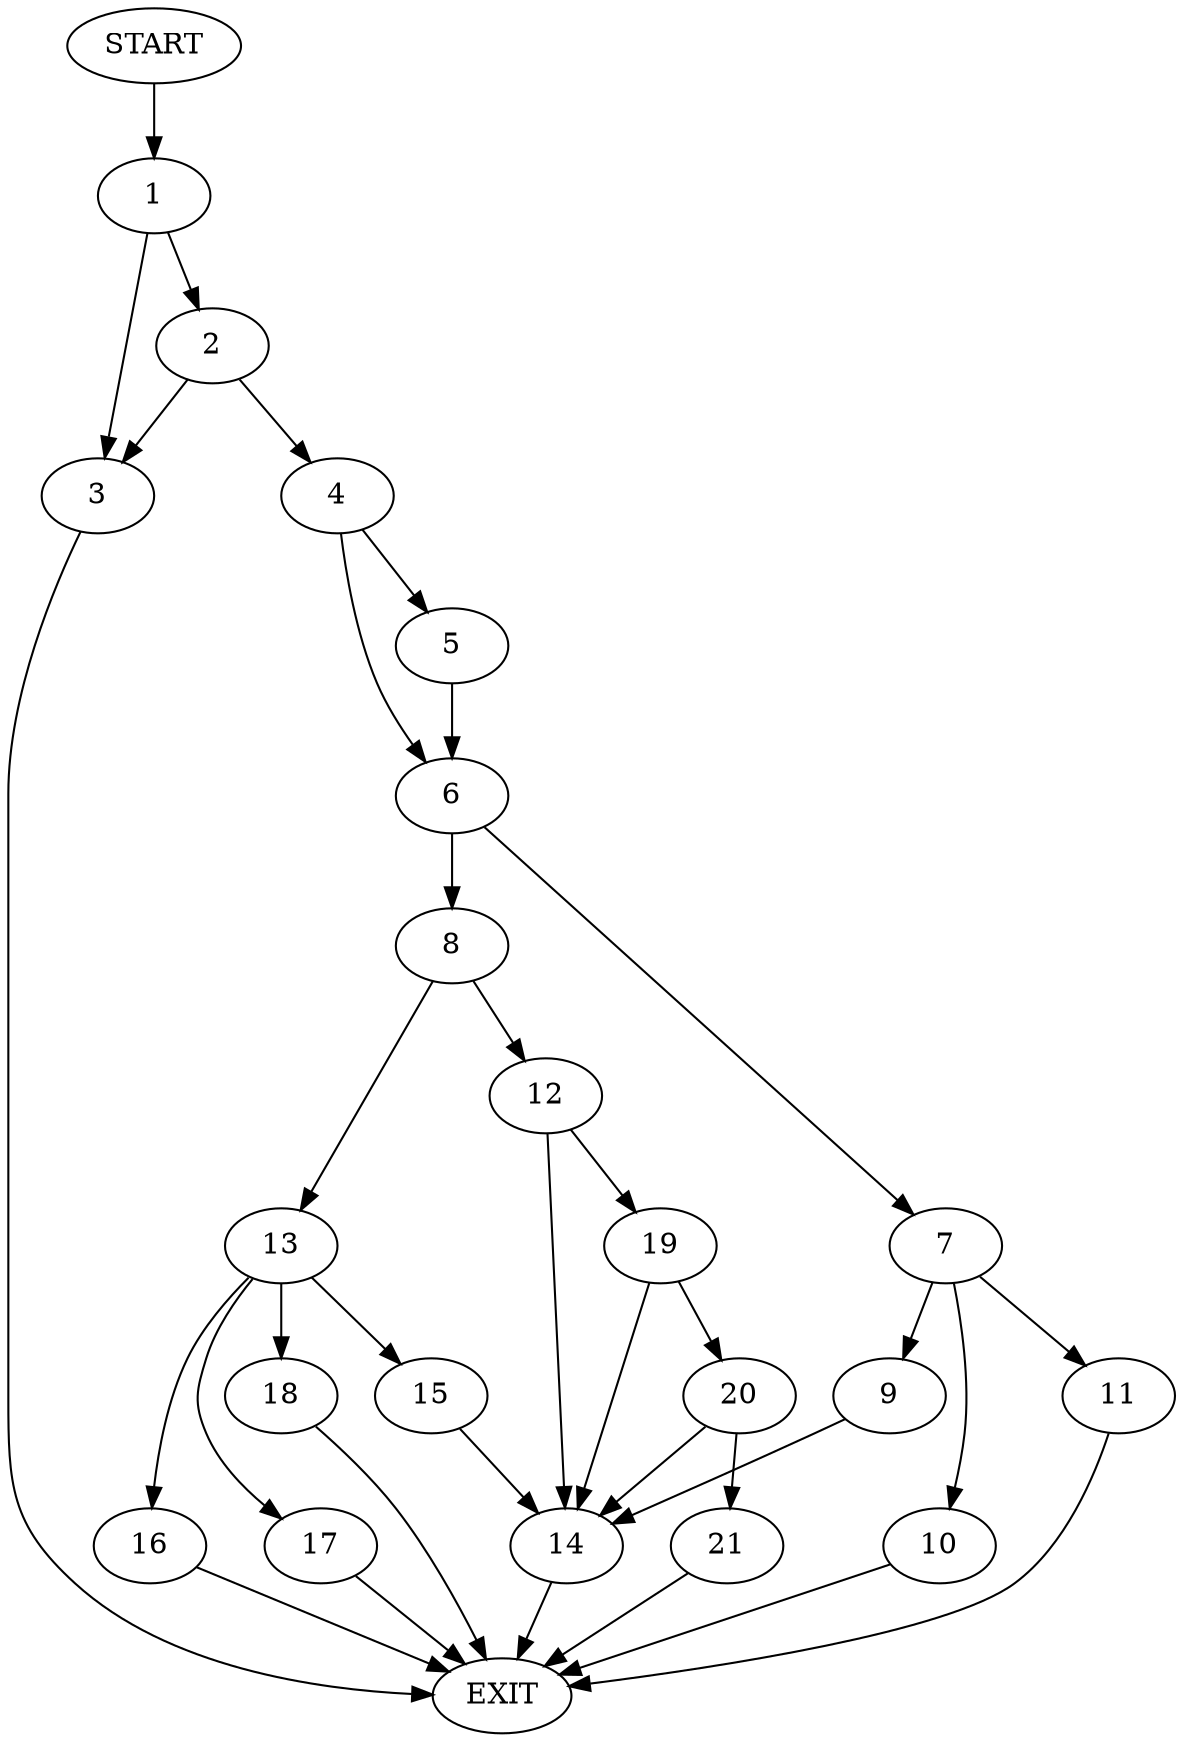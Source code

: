 digraph {
0 [label="START"]
22 [label="EXIT"]
0 -> 1
1 -> 2
1 -> 3
2 -> 4
2 -> 3
3 -> 22
4 -> 5
4 -> 6
6 -> 7
6 -> 8
5 -> 6
7 -> 9
7 -> 10
7 -> 11
8 -> 12
8 -> 13
10 -> 22
11 -> 22
9 -> 14
14 -> 22
13 -> 15
13 -> 16
13 -> 17
13 -> 18
12 -> 19
12 -> 14
18 -> 22
16 -> 22
15 -> 14
17 -> 22
19 -> 20
19 -> 14
20 -> 21
20 -> 14
21 -> 22
}
